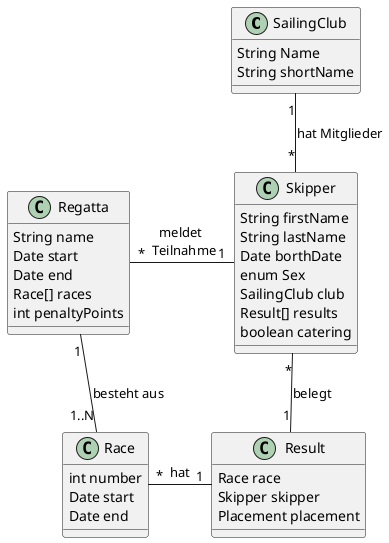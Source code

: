 @startuml

class SailingClub {
  String Name
  String shortName
}

class Skipper {
  String firstName
  String lastName
  Date borthDate
  enum Sex
  SailingClub club
  Result[] results  
  boolean catering
}

class Regatta {
   String name
   Date start
   Date end
   Race[] races
   int penaltyPoints
}

class Race {
  int number
  Date start
  Date end
}

class Result {
  Race race
  Skipper skipper
  Placement placement
}

Skipper "*"-up-"1" SailingClub : hat Mitglieder
Skipper "1"-left-"*" Regatta : meldet \n Teilnahme
Skipper "*"--"1" Result : belegt
Race "*"-"1" Result : hat
Regatta "1" -- "1..N" Race : besteht aus


@enduml
